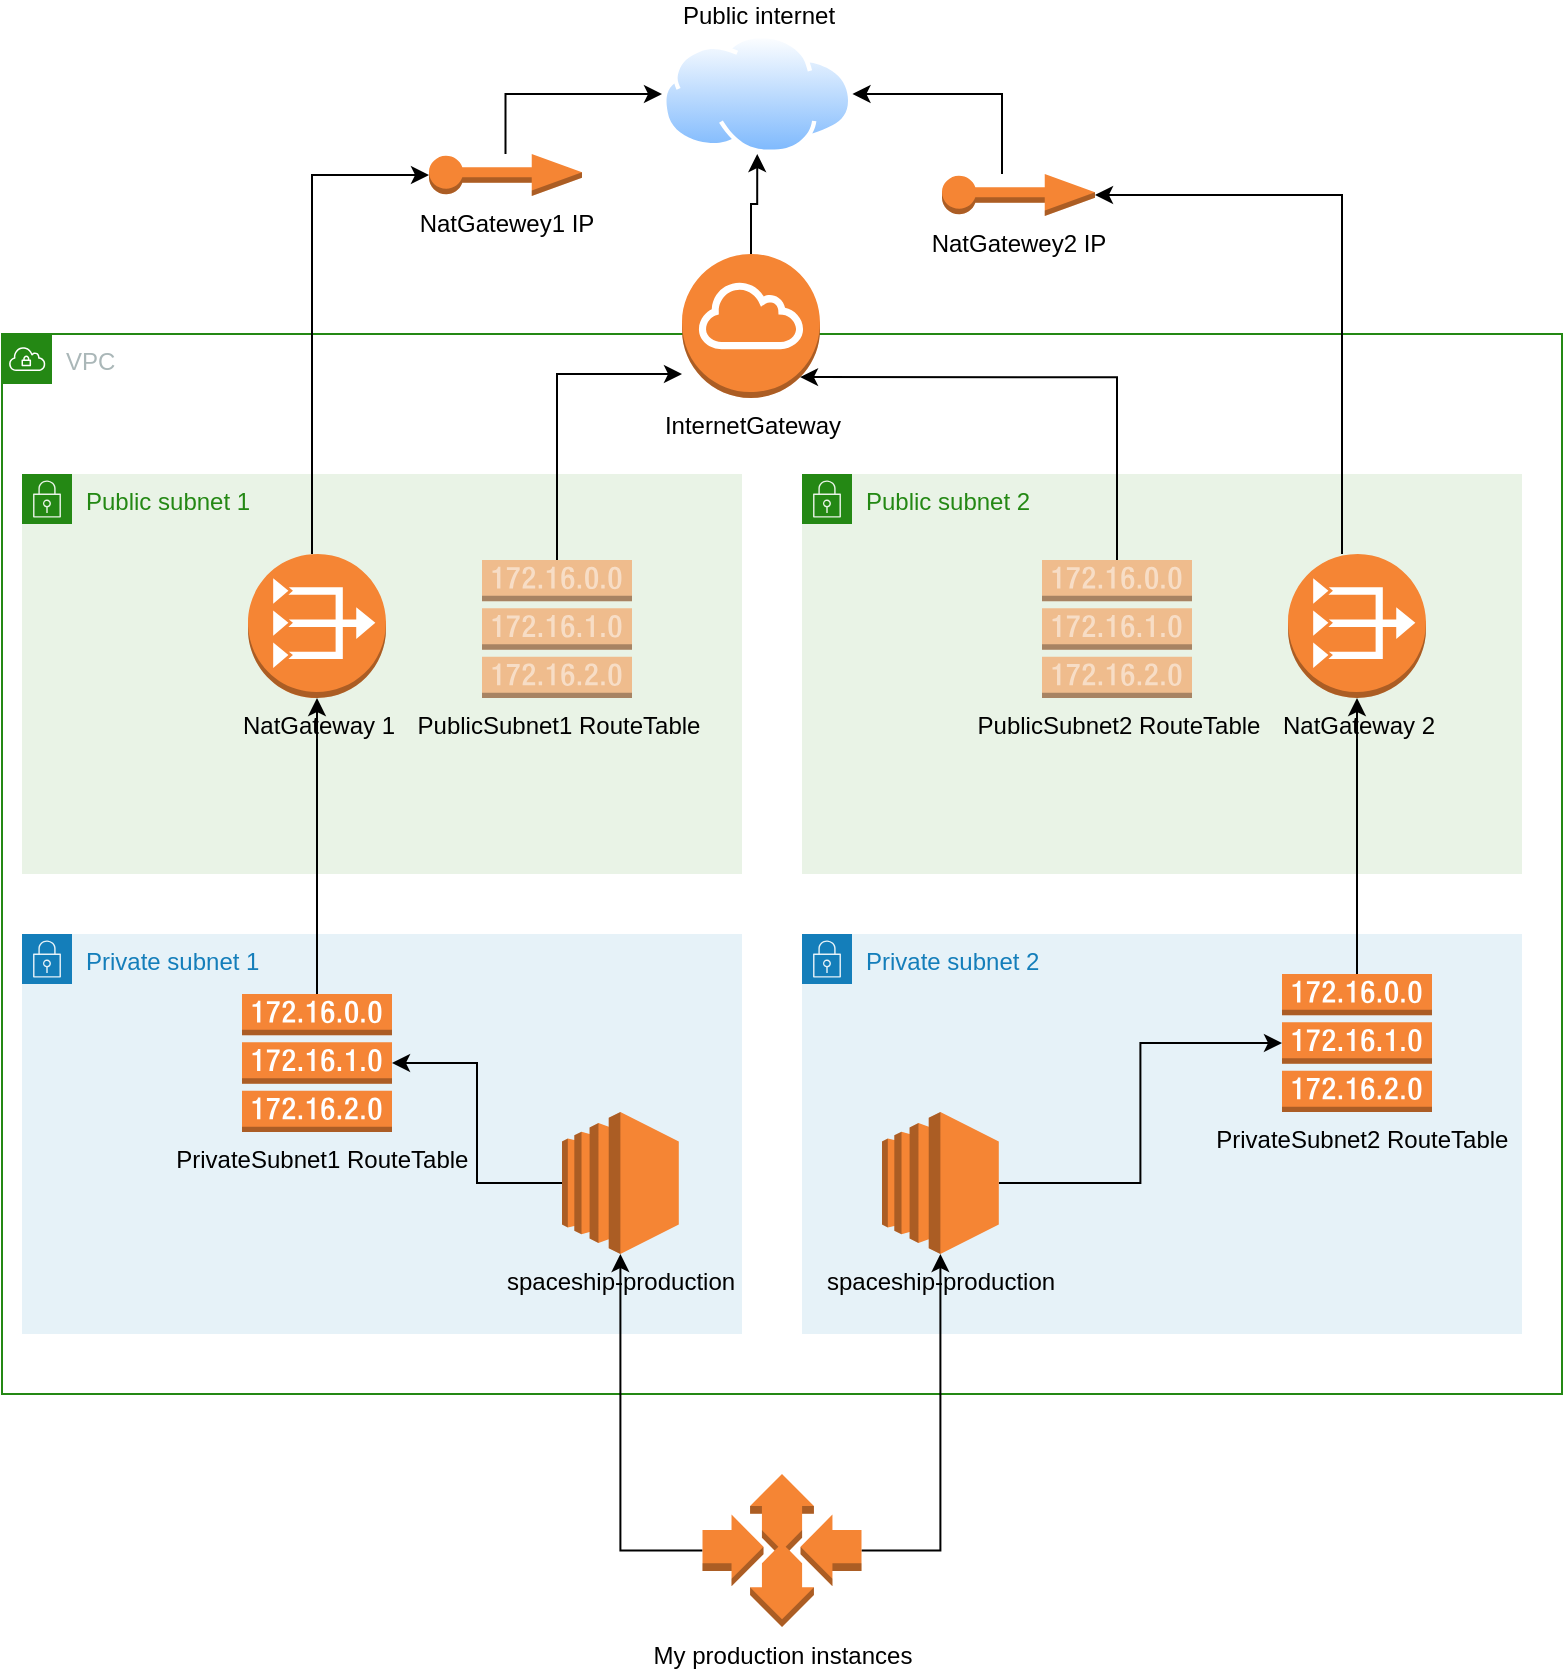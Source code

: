 <mxfile version="14.6.6" type="device"><diagram id="WdIFXYZjB8Y64pf3iCuW" name="Page-1"><mxGraphModel dx="1350" dy="1904" grid="1" gridSize="10" guides="1" tooltips="1" connect="1" arrows="1" fold="1" page="1" pageScale="1" pageWidth="850" pageHeight="1100" math="0" shadow="0"><root><mxCell id="0"/><mxCell id="1" parent="0"/><mxCell id="OqUQlIG5Ie4txcp-ofmG-2" value="VPC" style="points=[[0,0],[0.25,0],[0.5,0],[0.75,0],[1,0],[1,0.25],[1,0.5],[1,0.75],[1,1],[0.75,1],[0.5,1],[0.25,1],[0,1],[0,0.75],[0,0.5],[0,0.25]];outlineConnect=0;gradientColor=none;html=1;whiteSpace=wrap;fontSize=12;fontStyle=0;shape=mxgraph.aws4.group;grIcon=mxgraph.aws4.group_vpc;strokeColor=#248814;fillColor=none;verticalAlign=top;align=left;spacingLeft=30;fontColor=#AAB7B8;dashed=0;" vertex="1" parent="1"><mxGeometry x="40" y="40" width="780" height="530" as="geometry"/></mxCell><mxCell id="OqUQlIG5Ie4txcp-ofmG-3" value="Public subnet 1" style="points=[[0,0],[0.25,0],[0.5,0],[0.75,0],[1,0],[1,0.25],[1,0.5],[1,0.75],[1,1],[0.75,1],[0.5,1],[0.25,1],[0,1],[0,0.75],[0,0.5],[0,0.25]];outlineConnect=0;gradientColor=none;html=1;whiteSpace=wrap;fontSize=12;fontStyle=0;shape=mxgraph.aws4.group;grIcon=mxgraph.aws4.group_security_group;grStroke=0;strokeColor=#248814;fillColor=#E9F3E6;verticalAlign=top;align=left;spacingLeft=30;fontColor=#248814;dashed=0;" vertex="1" parent="1"><mxGeometry x="50" y="110" width="360" height="200" as="geometry"/></mxCell><mxCell id="OqUQlIG5Ie4txcp-ofmG-4" value="Private subnet 1" style="points=[[0,0],[0.25,0],[0.5,0],[0.75,0],[1,0],[1,0.25],[1,0.5],[1,0.75],[1,1],[0.75,1],[0.5,1],[0.25,1],[0,1],[0,0.75],[0,0.5],[0,0.25]];outlineConnect=0;gradientColor=none;html=1;whiteSpace=wrap;fontSize=12;fontStyle=0;shape=mxgraph.aws4.group;grIcon=mxgraph.aws4.group_security_group;grStroke=0;strokeColor=#147EBA;fillColor=#E6F2F8;verticalAlign=top;align=left;spacingLeft=30;fontColor=#147EBA;dashed=0;" vertex="1" parent="1"><mxGeometry x="50" y="340" width="360" height="200" as="geometry"/></mxCell><mxCell id="OqUQlIG5Ie4txcp-ofmG-34" value="" style="edgeStyle=orthogonalEdgeStyle;rounded=0;orthogonalLoop=1;jettySize=auto;html=1;" edge="1" parent="1" source="OqUQlIG5Ie4txcp-ofmG-5" target="OqUQlIG5Ie4txcp-ofmG-29"><mxGeometry relative="1" as="geometry"/></mxCell><mxCell id="OqUQlIG5Ie4txcp-ofmG-5" value="InternetGateway" style="outlineConnect=0;dashed=0;verticalLabelPosition=bottom;verticalAlign=top;align=center;html=1;shape=mxgraph.aws3.internet_gateway;fillColor=#F58534;gradientColor=none;" vertex="1" parent="1"><mxGeometry x="380" width="69" height="72" as="geometry"/></mxCell><mxCell id="OqUQlIG5Ie4txcp-ofmG-13" value="" style="edgeStyle=orthogonalEdgeStyle;rounded=0;orthogonalLoop=1;jettySize=auto;html=1;entryX=0;entryY=0.5;entryDx=0;entryDy=0;entryPerimeter=0;" edge="1" parent="1" source="OqUQlIG5Ie4txcp-ofmG-6" target="OqUQlIG5Ie4txcp-ofmG-7"><mxGeometry relative="1" as="geometry"><mxPoint x="244.5" y="54" as="targetPoint"/><Array as="points"><mxPoint x="195" y="-39"/></Array></mxGeometry></mxCell><mxCell id="OqUQlIG5Ie4txcp-ofmG-6" value="NatGateway 1" style="outlineConnect=0;dashed=0;verticalLabelPosition=bottom;verticalAlign=top;align=center;html=1;shape=mxgraph.aws3.vpc_nat_gateway;fillColor=#F58534;gradientColor=none;" vertex="1" parent="1"><mxGeometry x="163" y="150" width="69" height="72" as="geometry"/></mxCell><mxCell id="OqUQlIG5Ie4txcp-ofmG-31" value="" style="edgeStyle=orthogonalEdgeStyle;rounded=0;orthogonalLoop=1;jettySize=auto;html=1;" edge="1" parent="1" source="OqUQlIG5Ie4txcp-ofmG-7" target="OqUQlIG5Ie4txcp-ofmG-29"><mxGeometry relative="1" as="geometry"><mxPoint x="291.8" y="-110.5" as="targetPoint"/><Array as="points"><mxPoint x="292" y="-80"/></Array></mxGeometry></mxCell><mxCell id="OqUQlIG5Ie4txcp-ofmG-7" value="NatGatewey1 IP" style="outlineConnect=0;dashed=0;verticalLabelPosition=bottom;verticalAlign=top;align=center;html=1;shape=mxgraph.aws3.elastic_ip;fillColor=#F58534;gradientColor=none;" vertex="1" parent="1"><mxGeometry x="253.5" y="-50" width="76.5" height="21" as="geometry"/></mxCell><mxCell id="OqUQlIG5Ie4txcp-ofmG-14" value="" style="edgeStyle=orthogonalEdgeStyle;rounded=0;orthogonalLoop=1;jettySize=auto;html=1;" edge="1" parent="1" source="OqUQlIG5Ie4txcp-ofmG-8" target="OqUQlIG5Ie4txcp-ofmG-6"><mxGeometry relative="1" as="geometry"/></mxCell><mxCell id="OqUQlIG5Ie4txcp-ofmG-8" value="&amp;nbsp;PrivateSubnet1 RouteTable" style="outlineConnect=0;dashed=0;verticalLabelPosition=bottom;verticalAlign=top;align=center;html=1;shape=mxgraph.aws3.route_table;fillColor=#F58536;gradientColor=none;" vertex="1" parent="1"><mxGeometry x="160" y="370" width="75" height="69" as="geometry"/></mxCell><mxCell id="OqUQlIG5Ie4txcp-ofmG-16" value="" style="edgeStyle=orthogonalEdgeStyle;rounded=0;orthogonalLoop=1;jettySize=auto;html=1;" edge="1" parent="1" source="OqUQlIG5Ie4txcp-ofmG-15" target="OqUQlIG5Ie4txcp-ofmG-5"><mxGeometry relative="1" as="geometry"><Array as="points"><mxPoint x="318" y="60"/></Array></mxGeometry></mxCell><mxCell id="OqUQlIG5Ie4txcp-ofmG-15" value="PublicSubnet1 RouteTable" style="outlineConnect=0;dashed=0;verticalLabelPosition=bottom;verticalAlign=top;align=center;html=1;shape=mxgraph.aws3.route_table;fillColor=#F58536;gradientColor=none;opacity=50;" vertex="1" parent="1"><mxGeometry x="280" y="153" width="75" height="69" as="geometry"/></mxCell><mxCell id="OqUQlIG5Ie4txcp-ofmG-18" value="Public subnet 2" style="points=[[0,0],[0.25,0],[0.5,0],[0.75,0],[1,0],[1,0.25],[1,0.5],[1,0.75],[1,1],[0.75,1],[0.5,1],[0.25,1],[0,1],[0,0.75],[0,0.5],[0,0.25]];outlineConnect=0;gradientColor=none;html=1;whiteSpace=wrap;fontSize=12;fontStyle=0;shape=mxgraph.aws4.group;grIcon=mxgraph.aws4.group_security_group;grStroke=0;strokeColor=#248814;fillColor=#E9F3E6;verticalAlign=top;align=left;spacingLeft=30;fontColor=#248814;dashed=0;" vertex="1" parent="1"><mxGeometry x="440" y="110" width="360" height="200" as="geometry"/></mxCell><mxCell id="OqUQlIG5Ie4txcp-ofmG-19" value="&lt;div&gt;Private subnet 2&lt;/div&gt;" style="points=[[0,0],[0.25,0],[0.5,0],[0.75,0],[1,0],[1,0.25],[1,0.5],[1,0.75],[1,1],[0.75,1],[0.5,1],[0.25,1],[0,1],[0,0.75],[0,0.5],[0,0.25]];outlineConnect=0;gradientColor=none;html=1;whiteSpace=wrap;fontSize=12;fontStyle=0;shape=mxgraph.aws4.group;grIcon=mxgraph.aws4.group_security_group;grStroke=0;strokeColor=#147EBA;fillColor=#E6F2F8;verticalAlign=top;align=left;spacingLeft=30;fontColor=#147EBA;dashed=0;" vertex="1" parent="1"><mxGeometry x="440" y="340" width="360" height="200" as="geometry"/></mxCell><mxCell id="OqUQlIG5Ie4txcp-ofmG-33" value="" style="edgeStyle=orthogonalEdgeStyle;rounded=0;orthogonalLoop=1;jettySize=auto;html=1;entryX=1;entryY=0.5;entryDx=0;entryDy=0;" edge="1" parent="1" source="OqUQlIG5Ie4txcp-ofmG-20" target="OqUQlIG5Ie4txcp-ofmG-29"><mxGeometry relative="1" as="geometry"><mxPoint x="548.3" y="-100.5" as="targetPoint"/><Array as="points"><mxPoint x="540" y="-80"/></Array></mxGeometry></mxCell><mxCell id="OqUQlIG5Ie4txcp-ofmG-20" value="NatGatewey2 IP" style="outlineConnect=0;dashed=0;verticalLabelPosition=bottom;verticalAlign=top;align=center;html=1;shape=mxgraph.aws3.elastic_ip;fillColor=#F58534;gradientColor=none;" vertex="1" parent="1"><mxGeometry x="510" y="-40" width="76.5" height="21" as="geometry"/></mxCell><mxCell id="OqUQlIG5Ie4txcp-ofmG-28" value="" style="edgeStyle=orthogonalEdgeStyle;rounded=0;orthogonalLoop=1;jettySize=auto;html=1;entryX=0.855;entryY=0.855;entryDx=0;entryDy=0;entryPerimeter=0;" edge="1" parent="1" source="OqUQlIG5Ie4txcp-ofmG-21" target="OqUQlIG5Ie4txcp-ofmG-5"><mxGeometry relative="1" as="geometry"><mxPoint x="597.5" y="68.5" as="targetPoint"/><Array as="points"><mxPoint x="598" y="62"/></Array></mxGeometry></mxCell><mxCell id="OqUQlIG5Ie4txcp-ofmG-21" value="PublicSubnet2 RouteTable" style="outlineConnect=0;dashed=0;verticalLabelPosition=bottom;verticalAlign=top;align=center;html=1;shape=mxgraph.aws3.route_table;fillColor=#F58536;gradientColor=none;opacity=50;" vertex="1" parent="1"><mxGeometry x="560" y="153" width="75" height="69" as="geometry"/></mxCell><mxCell id="OqUQlIG5Ie4txcp-ofmG-23" value="" style="edgeStyle=orthogonalEdgeStyle;rounded=0;orthogonalLoop=1;jettySize=auto;html=1;" edge="1" parent="1" source="OqUQlIG5Ie4txcp-ofmG-22" target="OqUQlIG5Ie4txcp-ofmG-24"><mxGeometry relative="1" as="geometry"/></mxCell><mxCell id="OqUQlIG5Ie4txcp-ofmG-22" value="&amp;nbsp;PrivateSubnet2 RouteTable" style="outlineConnect=0;dashed=0;verticalLabelPosition=bottom;verticalAlign=top;align=center;html=1;shape=mxgraph.aws3.route_table;fillColor=#F58536;gradientColor=none;" vertex="1" parent="1"><mxGeometry x="680" y="360" width="75" height="69" as="geometry"/></mxCell><mxCell id="OqUQlIG5Ie4txcp-ofmG-26" value="" style="edgeStyle=orthogonalEdgeStyle;rounded=0;orthogonalLoop=1;jettySize=auto;html=1;entryX=1;entryY=0.5;entryDx=0;entryDy=0;entryPerimeter=0;" edge="1" parent="1" source="OqUQlIG5Ie4txcp-ofmG-24" target="OqUQlIG5Ie4txcp-ofmG-20"><mxGeometry relative="1" as="geometry"><mxPoint x="717.5" y="64" as="targetPoint"/><Array as="points"><mxPoint x="710" y="-29"/></Array></mxGeometry></mxCell><mxCell id="OqUQlIG5Ie4txcp-ofmG-24" value="NatGateway 2" style="outlineConnect=0;dashed=0;verticalLabelPosition=bottom;verticalAlign=top;align=center;html=1;shape=mxgraph.aws3.vpc_nat_gateway;fillColor=#F58534;gradientColor=none;" vertex="1" parent="1"><mxGeometry x="683" y="150" width="69" height="72" as="geometry"/></mxCell><mxCell id="OqUQlIG5Ie4txcp-ofmG-29" value="Public internet" style="aspect=fixed;perimeter=ellipsePerimeter;html=1;align=center;shadow=0;dashed=0;spacingTop=3;image;image=img/lib/active_directory/internet_cloud.svg;labelPosition=center;verticalLabelPosition=top;verticalAlign=bottom;" vertex="1" parent="1"><mxGeometry x="370" y="-110" width="95.24" height="60" as="geometry"/></mxCell><mxCell id="OqUQlIG5Ie4txcp-ofmG-42" value="" style="edgeStyle=orthogonalEdgeStyle;rounded=0;orthogonalLoop=1;jettySize=auto;html=1;" edge="1" parent="1" source="OqUQlIG5Ie4txcp-ofmG-35" target="OqUQlIG5Ie4txcp-ofmG-8"><mxGeometry relative="1" as="geometry"/></mxCell><mxCell id="OqUQlIG5Ie4txcp-ofmG-35" value="spaceship-production" style="outlineConnect=0;dashed=0;verticalLabelPosition=bottom;verticalAlign=top;align=center;html=1;shape=mxgraph.aws3.ec2;fillColor=#F58534;gradientColor=none;" vertex="1" parent="1"><mxGeometry x="320" y="429" width="58.4" height="71" as="geometry"/></mxCell><mxCell id="OqUQlIG5Ie4txcp-ofmG-44" value="" style="edgeStyle=orthogonalEdgeStyle;rounded=0;orthogonalLoop=1;jettySize=auto;html=1;" edge="1" parent="1" source="OqUQlIG5Ie4txcp-ofmG-36" target="OqUQlIG5Ie4txcp-ofmG-22"><mxGeometry relative="1" as="geometry"><mxPoint x="567.6" y="464.5" as="targetPoint"/></mxGeometry></mxCell><mxCell id="OqUQlIG5Ie4txcp-ofmG-36" value="spaceship-production" style="outlineConnect=0;dashed=0;verticalLabelPosition=bottom;verticalAlign=top;align=center;html=1;shape=mxgraph.aws3.ec2;fillColor=#F58534;gradientColor=none;" vertex="1" parent="1"><mxGeometry x="480" y="429" width="58.4" height="71" as="geometry"/></mxCell><mxCell id="OqUQlIG5Ie4txcp-ofmG-39" value="" style="edgeStyle=orthogonalEdgeStyle;rounded=0;orthogonalLoop=1;jettySize=auto;html=1;" edge="1" parent="1" source="OqUQlIG5Ie4txcp-ofmG-37" target="OqUQlIG5Ie4txcp-ofmG-35"><mxGeometry relative="1" as="geometry"><mxPoint x="310.25" y="648.25" as="targetPoint"/></mxGeometry></mxCell><mxCell id="OqUQlIG5Ie4txcp-ofmG-41" value="" style="edgeStyle=orthogonalEdgeStyle;rounded=0;orthogonalLoop=1;jettySize=auto;html=1;entryX=0.5;entryY=1;entryDx=0;entryDy=0;entryPerimeter=0;" edge="1" parent="1" source="OqUQlIG5Ie4txcp-ofmG-37" target="OqUQlIG5Ie4txcp-ofmG-36"><mxGeometry relative="1" as="geometry"><mxPoint x="529.5" y="648.3" as="targetPoint"/><Array as="points"><mxPoint x="509" y="648"/></Array></mxGeometry></mxCell><mxCell id="OqUQlIG5Ie4txcp-ofmG-37" value="My production instances" style="outlineConnect=0;dashed=0;verticalLabelPosition=bottom;verticalAlign=top;align=center;html=1;shape=mxgraph.aws3.auto_scaling;fillColor=#F58534;gradientColor=none;" vertex="1" parent="1"><mxGeometry x="390.25" y="610" width="79.5" height="76.5" as="geometry"/></mxCell></root></mxGraphModel></diagram></mxfile>